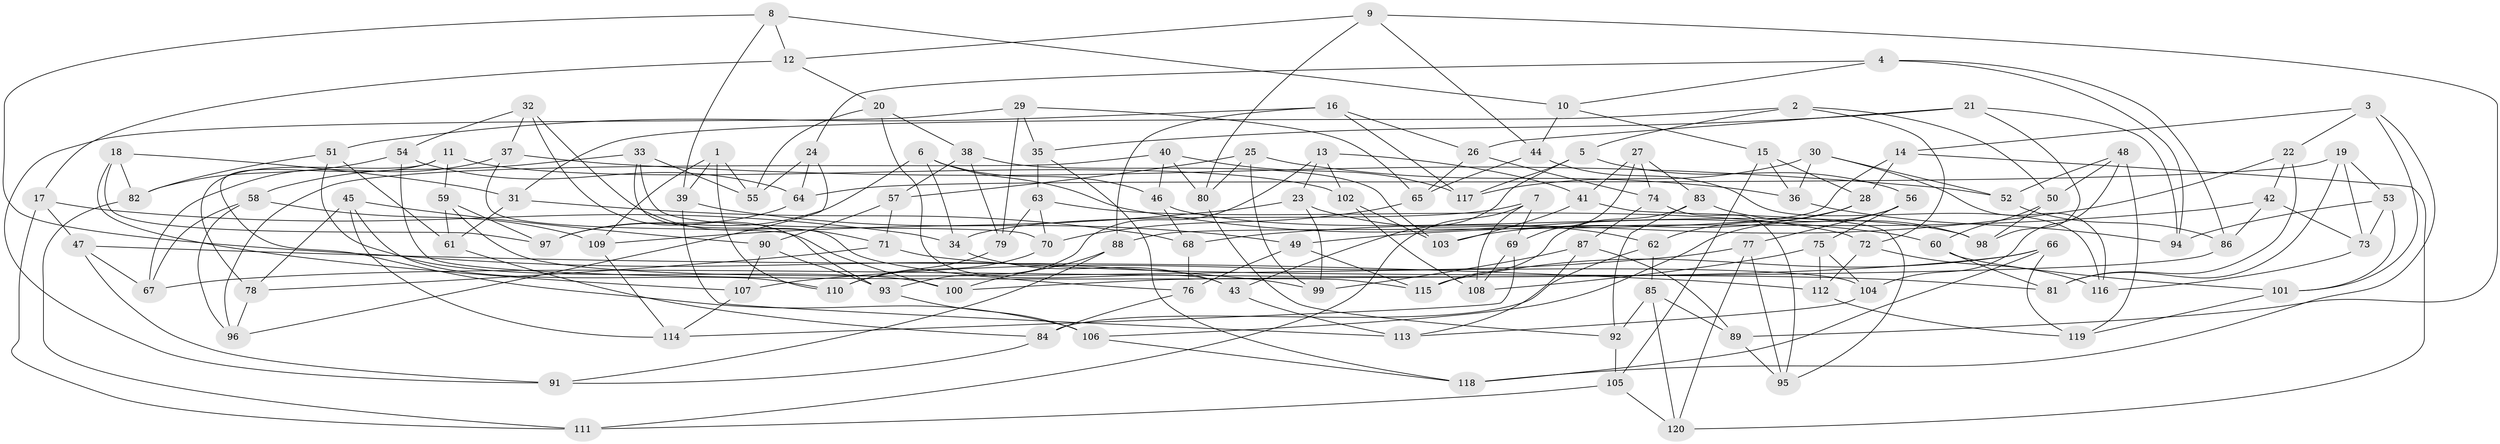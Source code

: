 // coarse degree distribution, {4: 0.5714285714285714, 6: 0.42857142857142855}
// Generated by graph-tools (version 1.1) at 2025/52/02/27/25 19:52:34]
// undirected, 120 vertices, 240 edges
graph export_dot {
graph [start="1"]
  node [color=gray90,style=filled];
  1;
  2;
  3;
  4;
  5;
  6;
  7;
  8;
  9;
  10;
  11;
  12;
  13;
  14;
  15;
  16;
  17;
  18;
  19;
  20;
  21;
  22;
  23;
  24;
  25;
  26;
  27;
  28;
  29;
  30;
  31;
  32;
  33;
  34;
  35;
  36;
  37;
  38;
  39;
  40;
  41;
  42;
  43;
  44;
  45;
  46;
  47;
  48;
  49;
  50;
  51;
  52;
  53;
  54;
  55;
  56;
  57;
  58;
  59;
  60;
  61;
  62;
  63;
  64;
  65;
  66;
  67;
  68;
  69;
  70;
  71;
  72;
  73;
  74;
  75;
  76;
  77;
  78;
  79;
  80;
  81;
  82;
  83;
  84;
  85;
  86;
  87;
  88;
  89;
  90;
  91;
  92;
  93;
  94;
  95;
  96;
  97;
  98;
  99;
  100;
  101;
  102;
  103;
  104;
  105;
  106;
  107;
  108;
  109;
  110;
  111;
  112;
  113;
  114;
  115;
  116;
  117;
  118;
  119;
  120;
  1 -- 55;
  1 -- 39;
  1 -- 109;
  1 -- 110;
  2 -- 50;
  2 -- 5;
  2 -- 72;
  2 -- 31;
  3 -- 118;
  3 -- 101;
  3 -- 22;
  3 -- 14;
  4 -- 10;
  4 -- 94;
  4 -- 86;
  4 -- 24;
  5 -- 43;
  5 -- 117;
  5 -- 56;
  6 -- 34;
  6 -- 60;
  6 -- 46;
  6 -- 97;
  7 -- 108;
  7 -- 111;
  7 -- 34;
  7 -- 69;
  8 -- 99;
  8 -- 39;
  8 -- 12;
  8 -- 10;
  9 -- 80;
  9 -- 89;
  9 -- 44;
  9 -- 12;
  10 -- 15;
  10 -- 44;
  11 -- 102;
  11 -- 59;
  11 -- 78;
  11 -- 106;
  12 -- 17;
  12 -- 20;
  13 -- 102;
  13 -- 93;
  13 -- 23;
  13 -- 41;
  14 -- 120;
  14 -- 28;
  14 -- 88;
  15 -- 28;
  15 -- 36;
  15 -- 105;
  16 -- 117;
  16 -- 26;
  16 -- 51;
  16 -- 88;
  17 -- 111;
  17 -- 34;
  17 -- 47;
  18 -- 107;
  18 -- 31;
  18 -- 82;
  18 -- 97;
  19 -- 73;
  19 -- 81;
  19 -- 53;
  19 -- 64;
  20 -- 38;
  20 -- 55;
  20 -- 43;
  21 -- 26;
  21 -- 98;
  21 -- 35;
  21 -- 94;
  22 -- 68;
  22 -- 42;
  22 -- 81;
  23 -- 62;
  23 -- 99;
  23 -- 109;
  24 -- 55;
  24 -- 96;
  24 -- 64;
  25 -- 57;
  25 -- 36;
  25 -- 99;
  25 -- 80;
  26 -- 65;
  26 -- 74;
  27 -- 69;
  27 -- 83;
  27 -- 74;
  27 -- 41;
  28 -- 103;
  28 -- 62;
  29 -- 91;
  29 -- 79;
  29 -- 35;
  29 -- 65;
  30 -- 117;
  30 -- 52;
  30 -- 116;
  30 -- 36;
  31 -- 68;
  31 -- 61;
  32 -- 71;
  32 -- 93;
  32 -- 37;
  32 -- 54;
  33 -- 70;
  33 -- 76;
  33 -- 55;
  33 -- 58;
  34 -- 43;
  35 -- 63;
  35 -- 118;
  36 -- 94;
  37 -- 100;
  37 -- 52;
  37 -- 67;
  38 -- 79;
  38 -- 57;
  38 -- 103;
  39 -- 113;
  39 -- 49;
  40 -- 80;
  40 -- 117;
  40 -- 46;
  40 -- 96;
  41 -- 103;
  41 -- 95;
  42 -- 73;
  42 -- 86;
  42 -- 49;
  43 -- 113;
  44 -- 65;
  44 -- 116;
  45 -- 110;
  45 -- 114;
  45 -- 78;
  45 -- 90;
  46 -- 98;
  46 -- 68;
  47 -- 67;
  47 -- 91;
  47 -- 112;
  48 -- 52;
  48 -- 50;
  48 -- 104;
  48 -- 119;
  49 -- 115;
  49 -- 76;
  50 -- 60;
  50 -- 98;
  51 -- 100;
  51 -- 82;
  51 -- 61;
  52 -- 86;
  53 -- 73;
  53 -- 101;
  53 -- 94;
  54 -- 64;
  54 -- 115;
  54 -- 82;
  56 -- 106;
  56 -- 75;
  56 -- 77;
  57 -- 90;
  57 -- 71;
  58 -- 96;
  58 -- 109;
  58 -- 67;
  59 -- 104;
  59 -- 97;
  59 -- 61;
  60 -- 101;
  60 -- 81;
  61 -- 84;
  62 -- 85;
  62 -- 84;
  63 -- 72;
  63 -- 70;
  63 -- 79;
  64 -- 97;
  65 -- 70;
  66 -- 67;
  66 -- 118;
  66 -- 115;
  66 -- 119;
  68 -- 76;
  69 -- 108;
  69 -- 114;
  70 -- 110;
  71 -- 78;
  71 -- 81;
  72 -- 112;
  72 -- 116;
  73 -- 116;
  74 -- 95;
  74 -- 87;
  75 -- 108;
  75 -- 104;
  75 -- 112;
  76 -- 84;
  77 -- 95;
  77 -- 120;
  77 -- 107;
  78 -- 96;
  79 -- 110;
  80 -- 92;
  82 -- 111;
  83 -- 98;
  83 -- 92;
  83 -- 115;
  84 -- 91;
  85 -- 92;
  85 -- 120;
  85 -- 89;
  86 -- 100;
  87 -- 89;
  87 -- 99;
  87 -- 113;
  88 -- 91;
  88 -- 100;
  89 -- 95;
  90 -- 93;
  90 -- 107;
  92 -- 105;
  93 -- 106;
  101 -- 119;
  102 -- 108;
  102 -- 103;
  104 -- 113;
  105 -- 111;
  105 -- 120;
  106 -- 118;
  107 -- 114;
  109 -- 114;
  112 -- 119;
}
